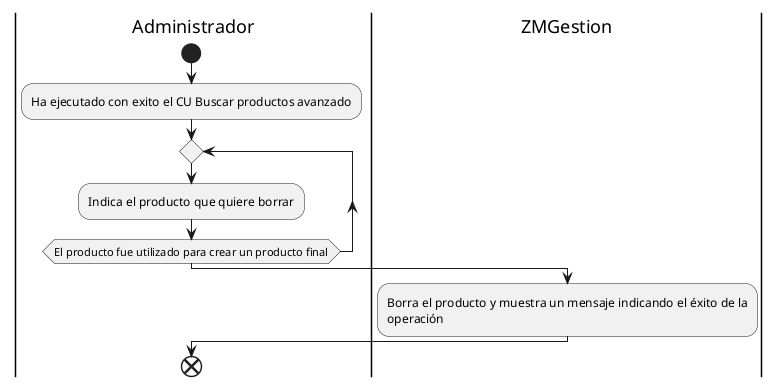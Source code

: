 @startuml borrarProducto
|Administrador|
start
:Ha ejecutado con exito el CU Buscar productos avanzado;
repeat
:Indica el producto que quiere borrar;
repeat while(El producto fue utilizado para crear un producto final)
|ZMGestion|
:Borra el producto y muestra un mensaje indicando el éxito de la 
operación;
|Administrador|
end
@enduml